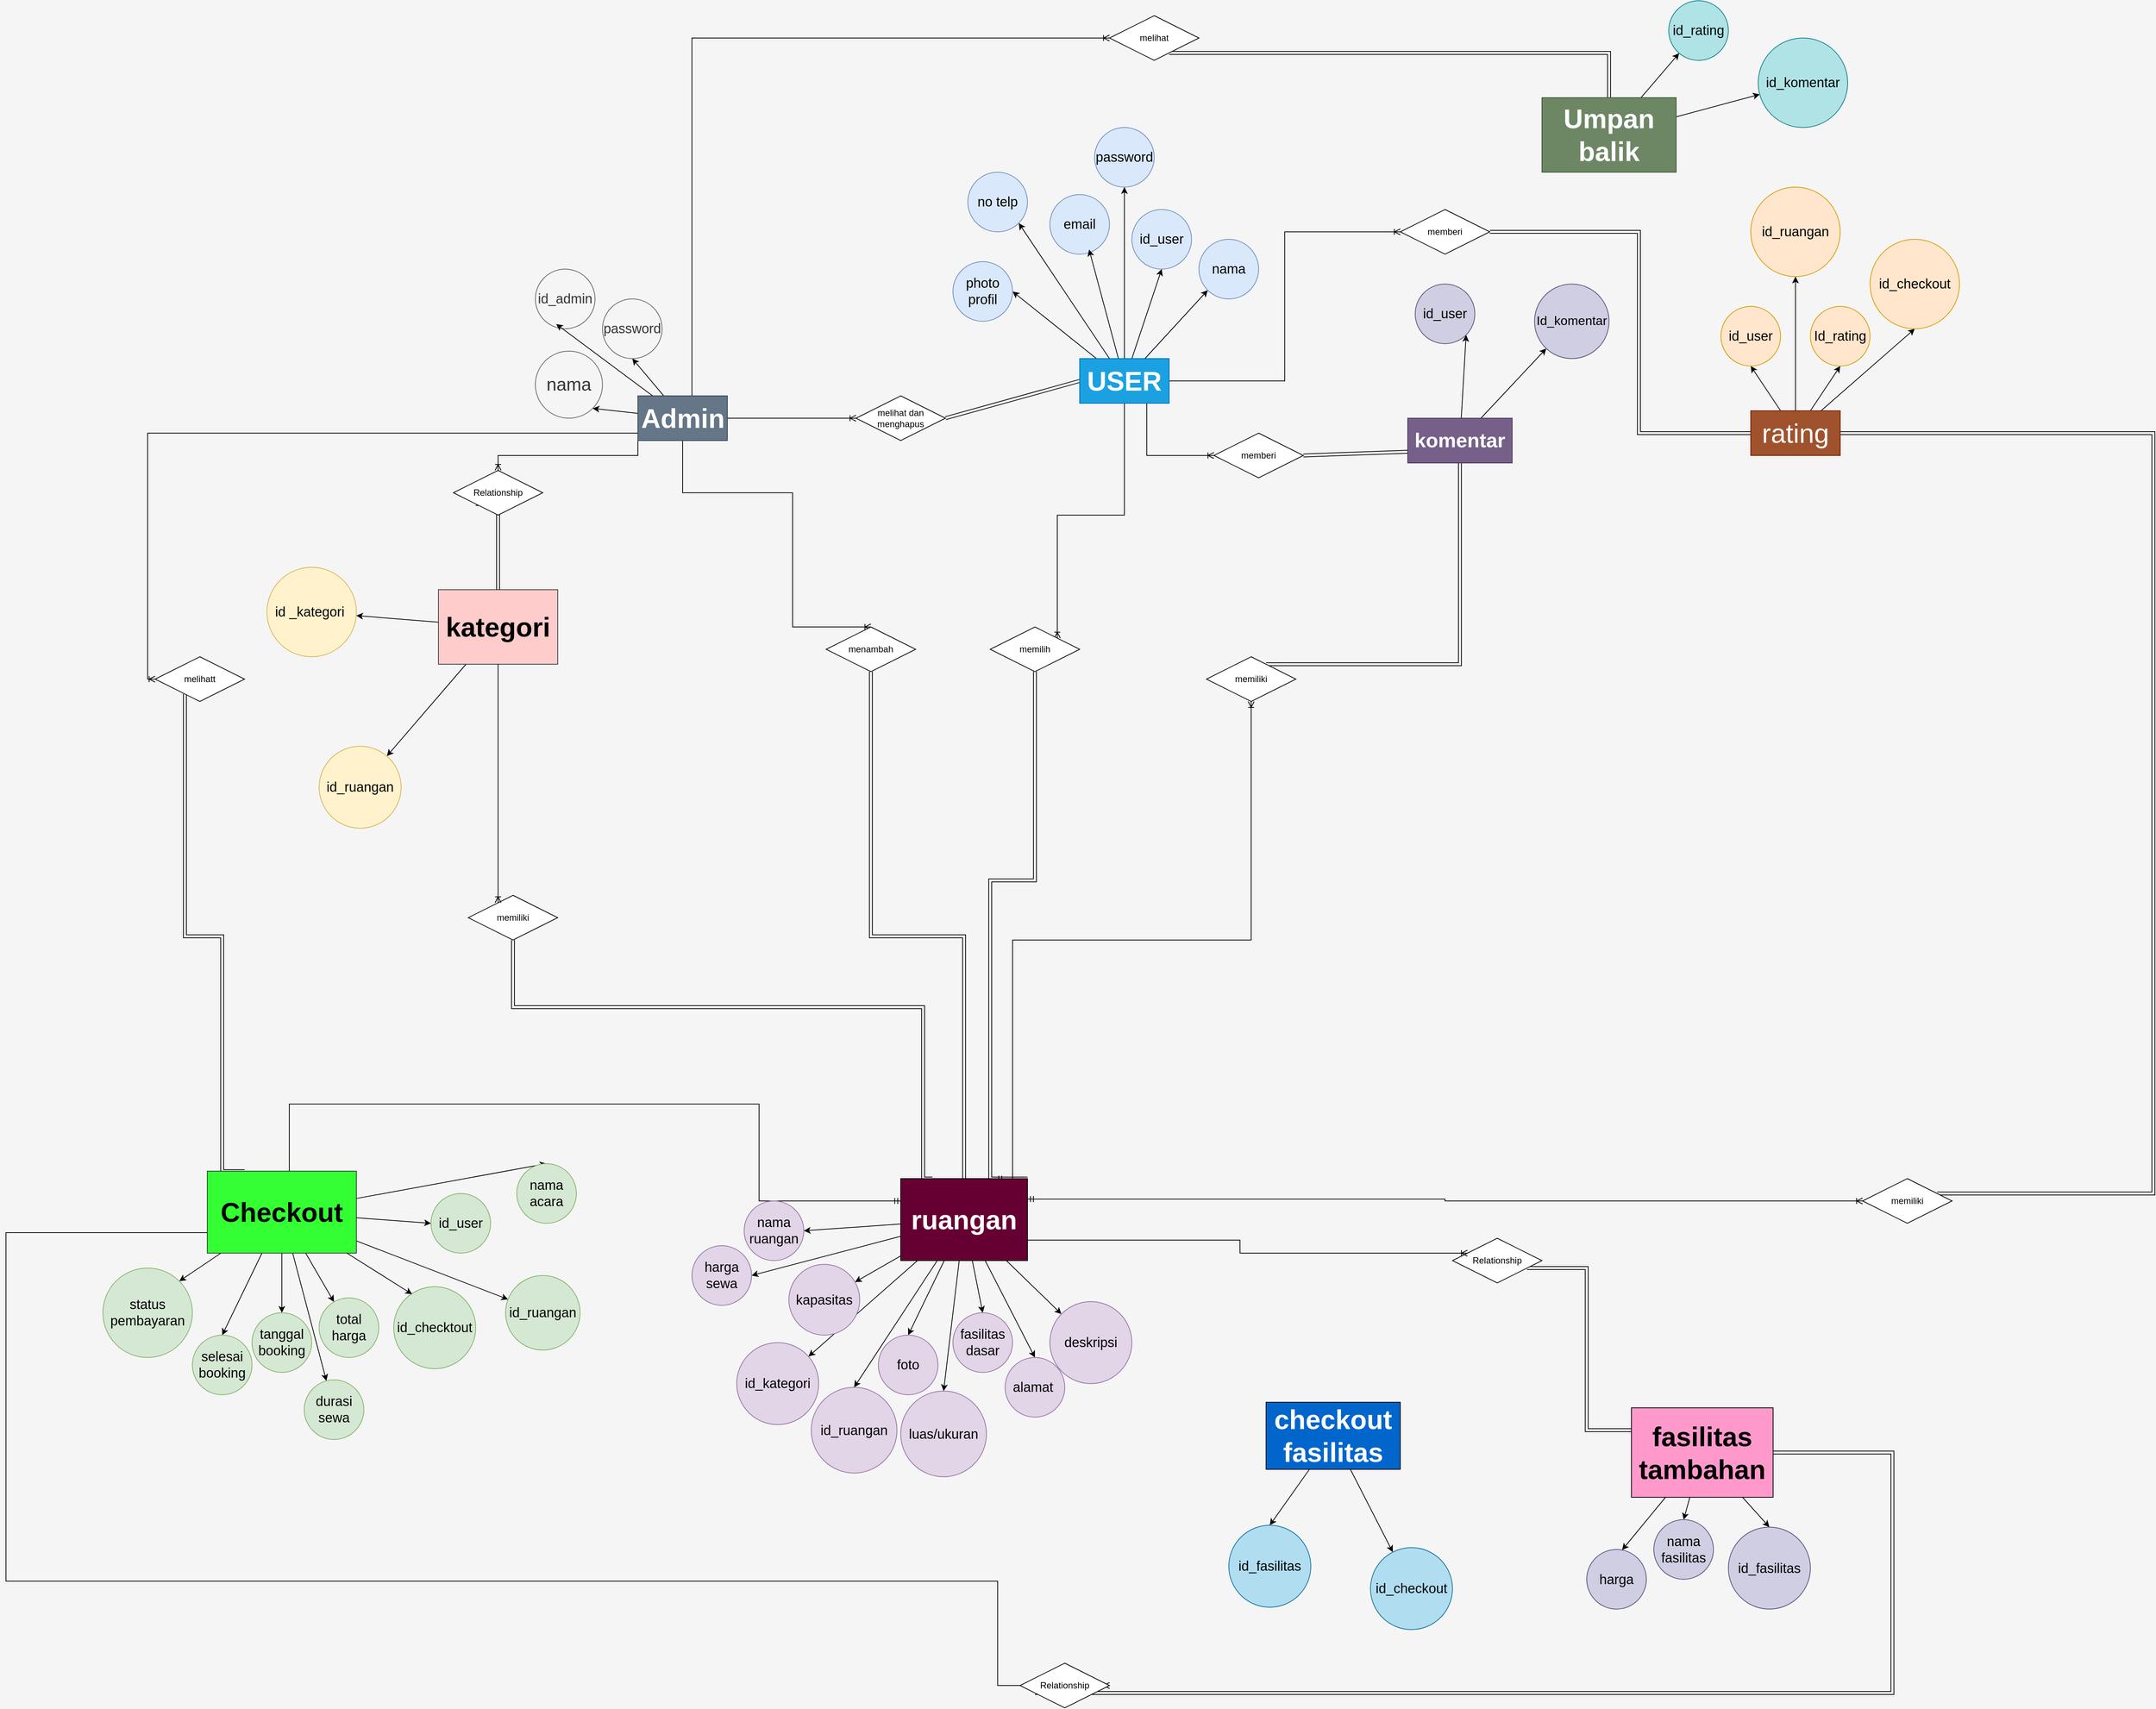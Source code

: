 <mxfile version="24.7.17">
  <diagram name="Halaman-1" id="oRl_ViCk-AsLNKTNDdXx">
    <mxGraphModel dx="17580" dy="9500" grid="1" gridSize="10" guides="1" tooltips="1" connect="1" arrows="1" fold="1" page="1" pageScale="1" pageWidth="850" pageHeight="1100" background="#F5F5F5" math="0" shadow="0">
      <root>
        <mxCell id="0" />
        <mxCell id="1" parent="0" />
        <mxCell id="XepmCDhu73pbpkh5oP49-106" value="" style="edgeStyle=orthogonalEdgeStyle;fontSize=12;html=1;endArrow=ERmandOne;startArrow=ERmandOne;rounded=0;entryX=0;entryY=0.5;entryDx=0;entryDy=0;" parent="1" source="XepmCDhu73pbpkh5oP49-36" target="XepmCDhu73pbpkh5oP49-19" edge="1">
          <mxGeometry width="100" height="100" relative="1" as="geometry">
            <mxPoint x="510" y="910" as="sourcePoint" />
            <mxPoint x="610" y="810" as="targetPoint" />
            <Array as="points">
              <mxPoint x="-350" y="1220" />
              <mxPoint x="-350" y="1090" />
              <mxPoint x="-980" y="1090" />
              <mxPoint x="-980" y="1235" />
            </Array>
          </mxGeometry>
        </mxCell>
        <mxCell id="XepmCDhu73pbpkh5oP49-107" value="" style="edgeStyle=orthogonalEdgeStyle;fontSize=12;html=1;endArrow=ERoneToMany;rounded=0;entryX=1;entryY=0.5;entryDx=0;entryDy=0;exitX=0;exitY=0.75;exitDx=0;exitDy=0;shape=link;" parent="1" source="6lT88n_EcfG6k4iZ9SRc-17" target="XepmCDhu73pbpkh5oP49-28" edge="1">
          <mxGeometry width="100" height="100" relative="1" as="geometry">
            <mxPoint x="510" y="1110" as="sourcePoint" />
            <mxPoint x="610" y="1010" as="targetPoint" />
            <Array as="points">
              <mxPoint x="1170" y="1880" />
              <mxPoint x="1170" y="1558" />
            </Array>
          </mxGeometry>
        </mxCell>
        <mxCell id="XepmCDhu73pbpkh5oP49-110" value="" style="edgeStyle=orthogonalEdgeStyle;fontSize=12;html=1;endArrow=ERoneToMany;rounded=0;exitX=0.5;exitY=1;exitDx=0;exitDy=0;entryX=0.25;entryY=0;entryDx=0;entryDy=0;shape=link;" parent="1" source="XepmCDhu73pbpkh5oP49-164" target="XepmCDhu73pbpkh5oP49-36" edge="1">
          <mxGeometry width="100" height="100" relative="1" as="geometry">
            <mxPoint x="-90" y="790" as="sourcePoint" />
            <mxPoint x="10" y="690" as="targetPoint" />
            <Array as="points">
              <mxPoint x="-680" y="960" />
              <mxPoint x="-130" y="960" />
              <mxPoint x="-130" y="1190" />
            </Array>
          </mxGeometry>
        </mxCell>
        <mxCell id="XepmCDhu73pbpkh5oP49-111" value="" style="edgeStyle=orthogonalEdgeStyle;fontSize=12;html=1;endArrow=ERoneToMany;rounded=0;exitX=0.5;exitY=1;exitDx=0;exitDy=0;entryX=0.5;entryY=0;entryDx=0;entryDy=0;shape=link;" parent="1" source="XepmCDhu73pbpkh5oP49-166" target="XepmCDhu73pbpkh5oP49-36" edge="1">
          <mxGeometry width="100" height="100" relative="1" as="geometry">
            <mxPoint x="-90" y="590" as="sourcePoint" />
            <mxPoint x="10" y="510" as="targetPoint" />
            <Array as="points">
              <mxPoint x="-200" y="530" />
              <mxPoint x="-200" y="865" />
              <mxPoint x="-195" y="865" />
            </Array>
          </mxGeometry>
        </mxCell>
        <mxCell id="XepmCDhu73pbpkh5oP49-112" value="" style="edgeStyle=orthogonalEdgeStyle;fontSize=12;html=1;endArrow=ERoneToMany;rounded=0;exitX=0.75;exitY=1;exitDx=0;exitDy=0;shape=link;" parent="1" source="XepmCDhu73pbpkh5oP49-148" edge="1" target="XepmCDhu73pbpkh5oP49-16">
          <mxGeometry width="100" height="100" relative="1" as="geometry">
            <mxPoint x="130" y="390" as="sourcePoint" />
            <mxPoint x="810" y="-140" as="targetPoint" />
          </mxGeometry>
        </mxCell>
        <mxCell id="XepmCDhu73pbpkh5oP49-113" value="" style="edgeStyle=orthogonalEdgeStyle;fontSize=12;html=1;endArrow=ERoneToMany;startArrow=ERmandOne;rounded=0;exitX=0.75;exitY=0;exitDx=0;exitDy=0;entryX=0.5;entryY=1;entryDx=0;entryDy=0;endFill=0;shape=link;" parent="1" source="XepmCDhu73pbpkh5oP49-152" target="XepmCDhu73pbpkh5oP49-8" edge="1">
          <mxGeometry width="100" height="100" relative="1" as="geometry">
            <mxPoint x="370" y="590" as="sourcePoint" />
            <mxPoint x="470" y="490" as="targetPoint" />
          </mxGeometry>
        </mxCell>
        <mxCell id="XepmCDhu73pbpkh5oP49-114" value="" style="edgeStyle=orthogonalEdgeStyle;fontSize=12;html=1;endArrow=ERoneToMany;startArrow=ERmandOne;rounded=0;exitX=1;exitY=0.25;exitDx=0;exitDy=0;entryX=0;entryY=0.5;entryDx=0;entryDy=0;endFill=0;shape=link;" parent="1" source="XepmCDhu73pbpkh5oP49-141" target="XepmCDhu73pbpkh5oP49-11" edge="1">
          <mxGeometry width="100" height="100" relative="1" as="geometry">
            <mxPoint x="370" y="590" as="sourcePoint" />
            <mxPoint x="470" y="490" as="targetPoint" />
            <Array as="points">
              <mxPoint x="1520" y="1210" />
              <mxPoint x="1520" y="190" />
            </Array>
          </mxGeometry>
        </mxCell>
        <mxCell id="XepmCDhu73pbpkh5oP49-115" value="" style="edgeStyle=orthogonalEdgeStyle;fontSize=12;html=1;endArrow=ERoneToMany;rounded=0;exitX=0.25;exitY=1;exitDx=0;exitDy=0;entryX=0.25;entryY=0;entryDx=0;entryDy=0;shape=link;" parent="1" source="XepmCDhu73pbpkh5oP49-155" target="XepmCDhu73pbpkh5oP49-19" edge="1">
          <mxGeometry width="100" height="100" relative="1" as="geometry">
            <mxPoint x="280" y="650" as="sourcePoint" />
            <mxPoint x="380" y="550" as="targetPoint" />
            <Array as="points">
              <mxPoint x="-1120" y="865" />
              <mxPoint x="-1070" y="865" />
              <mxPoint x="-1070" y="1180" />
            </Array>
          </mxGeometry>
        </mxCell>
        <mxCell id="XepmCDhu73pbpkh5oP49-119" value="" style="edgeStyle=orthogonalEdgeStyle;fontSize=12;html=1;endArrow=ERoneToMany;rounded=0;exitX=1;exitY=0.75;exitDx=0;exitDy=0;entryX=0;entryY=0.25;entryDx=0;entryDy=0;shape=link;" parent="1" source="6lT88n_EcfG6k4iZ9SRc-15" target="XepmCDhu73pbpkh5oP49-28" edge="1">
          <mxGeometry width="100" height="100" relative="1" as="geometry">
            <mxPoint x="120" y="1030" as="sourcePoint" />
            <mxPoint x="220" y="930" as="targetPoint" />
          </mxGeometry>
        </mxCell>
        <mxCell id="XepmCDhu73pbpkh5oP49-120" value="" style="fontSize=12;html=1;endArrow=ERoneToMany;rounded=0;exitX=1;exitY=0.5;exitDx=0;exitDy=0;entryX=0;entryY=0.75;entryDx=0;entryDy=0;shape=link;" parent="1" source="XepmCDhu73pbpkh5oP49-135" target="XepmCDhu73pbpkh5oP49-8" edge="1">
          <mxGeometry width="100" height="100" relative="1" as="geometry">
            <mxPoint x="440" y="200" as="sourcePoint" />
            <mxPoint x="635" y="180" as="targetPoint" />
          </mxGeometry>
        </mxCell>
        <mxCell id="XepmCDhu73pbpkh5oP49-121" value="" style="edgeStyle=orthogonalEdgeStyle;fontSize=12;html=1;endArrow=ERoneToMany;rounded=0;exitX=1;exitY=0.5;exitDx=0;exitDy=0;shape=link;entryX=0.5;entryY=1;entryDx=0;entryDy=0;" parent="1" source="XepmCDhu73pbpkh5oP49-136" target="XepmCDhu73pbpkh5oP49-11" edge="1">
          <mxGeometry width="100" height="100" relative="1" as="geometry">
            <mxPoint x="115.84" y="170.0" as="sourcePoint" />
            <mxPoint x="940" y="220" as="targetPoint" />
            <Array as="points">
              <mxPoint x="830" y="-80" />
              <mxPoint x="830" y="190" />
              <mxPoint x="1040" y="190" />
            </Array>
          </mxGeometry>
        </mxCell>
        <mxCell id="XepmCDhu73pbpkh5oP49-125" value="" style="fontSize=12;html=1;endArrow=ERoneToMany;rounded=0;exitX=1;exitY=0.5;exitDx=0;exitDy=0;entryX=0;entryY=0.5;entryDx=0;entryDy=0;shape=link;" parent="1" source="XepmCDhu73pbpkh5oP49-129" target="XepmCDhu73pbpkh5oP49-1" edge="1">
          <mxGeometry width="100" height="100" relative="1" as="geometry">
            <mxPoint x="-320" y="180" as="sourcePoint" />
            <mxPoint x="-220" y="80" as="targetPoint" />
          </mxGeometry>
        </mxCell>
        <mxCell id="XepmCDhu73pbpkh5oP49-128" value="" style="edgeStyle=orthogonalEdgeStyle;fontSize=12;html=1;endArrow=ERoneToMany;rounded=0;exitX=0.5;exitY=1;exitDx=0;exitDy=0;entryX=1;entryY=0;entryDx=0;entryDy=0;shape=link;" parent="1" source="XepmCDhu73pbpkh5oP49-143" target="XepmCDhu73pbpkh5oP49-36" edge="1">
          <mxGeometry width="100" height="100" relative="1" as="geometry">
            <mxPoint x="190" y="560" as="sourcePoint" />
            <mxPoint x="290" y="460" as="targetPoint" />
            <Array as="points">
              <mxPoint x="20" y="790" />
              <mxPoint x="-40" y="790" />
              <mxPoint x="-40" y="1190" />
            </Array>
          </mxGeometry>
        </mxCell>
        <mxCell id="XepmCDhu73pbpkh5oP49-142" value="" style="edgeStyle=orthogonalEdgeStyle;fontSize=12;html=1;endArrow=ERoneToMany;startArrow=ERmandOne;rounded=0;exitX=1;exitY=0.25;exitDx=0;exitDy=0;entryX=0;entryY=0.5;entryDx=0;entryDy=0;endFill=0;" parent="1" source="XepmCDhu73pbpkh5oP49-36" target="XepmCDhu73pbpkh5oP49-141" edge="1">
          <mxGeometry width="100" height="100" relative="1" as="geometry">
            <mxPoint x="-140" y="818" as="sourcePoint" />
            <mxPoint x="1010" y="460" as="targetPoint" />
          </mxGeometry>
        </mxCell>
        <mxCell id="XepmCDhu73pbpkh5oP49-141" value="memiliki" style="shape=rhombus;perimeter=rhombusPerimeter;whiteSpace=wrap;html=1;align=center;" parent="1" vertex="1">
          <mxGeometry x="1130" y="1190" width="120" height="60" as="geometry" />
        </mxCell>
        <mxCell id="XepmCDhu73pbpkh5oP49-149" value="" style="edgeStyle=orthogonalEdgeStyle;fontSize=12;html=1;endArrow=ERoneToMany;rounded=0;exitX=0.75;exitY=1;exitDx=0;exitDy=0;" parent="1" source="XepmCDhu73pbpkh5oP49-52" target="XepmCDhu73pbpkh5oP49-148" edge="1">
          <mxGeometry width="100" height="100" relative="1" as="geometry">
            <mxPoint x="-360" y="200" as="sourcePoint" />
            <mxPoint x="1100" y="700" as="targetPoint" />
            <Array as="points">
              <mxPoint x="-413" y="160" />
              <mxPoint x="-440" y="160" />
              <mxPoint x="-440" y="-340" />
            </Array>
          </mxGeometry>
        </mxCell>
        <mxCell id="XepmCDhu73pbpkh5oP49-148" value="melihat" style="shape=rhombus;perimeter=rhombusPerimeter;whiteSpace=wrap;html=1;align=center;" parent="1" vertex="1">
          <mxGeometry x="120" y="-370" width="120" height="60" as="geometry" />
        </mxCell>
        <mxCell id="6lT88n_EcfG6k4iZ9SRc-1" value="" style="fontSize=12;html=1;endArrow=ERoneToMany;rounded=0;exitX=1;exitY=0.5;exitDx=0;exitDy=0;entryX=0;entryY=0.5;entryDx=0;entryDy=0;" edge="1" parent="1" source="XepmCDhu73pbpkh5oP49-52" target="XepmCDhu73pbpkh5oP49-129">
          <mxGeometry width="100" height="100" relative="1" as="geometry">
            <mxPoint x="-330" y="170" as="sourcePoint" />
            <mxPoint x="100" y="150" as="targetPoint" />
          </mxGeometry>
        </mxCell>
        <mxCell id="XepmCDhu73pbpkh5oP49-129" value="melihat dan menghapus" style="shape=rhombus;perimeter=rhombusPerimeter;whiteSpace=wrap;html=1;align=center;" parent="1" vertex="1">
          <mxGeometry x="-220" y="140" width="120" height="60" as="geometry" />
        </mxCell>
        <mxCell id="XepmCDhu73pbpkh5oP49-135" value="memberi" style="shape=rhombus;perimeter=rhombusPerimeter;whiteSpace=wrap;html=1;align=center;" parent="1" vertex="1">
          <mxGeometry x="260" y="190" width="120" height="60" as="geometry" />
        </mxCell>
        <mxCell id="6lT88n_EcfG6k4iZ9SRc-4" value="" style="edgeStyle=orthogonalEdgeStyle;fontSize=12;html=1;endArrow=ERoneToMany;startArrow=ERmandOne;rounded=0;exitX=0.75;exitY=0;exitDx=0;exitDy=0;entryX=0.5;entryY=1;entryDx=0;entryDy=0;endFill=0;" edge="1" parent="1" source="XepmCDhu73pbpkh5oP49-36" target="XepmCDhu73pbpkh5oP49-152">
          <mxGeometry width="100" height="100" relative="1" as="geometry">
            <mxPoint x="-182" y="790" as="sourcePoint" />
            <mxPoint x="660" y="200" as="targetPoint" />
            <Array as="points">
              <mxPoint x="-10" y="1190" />
              <mxPoint x="-10" y="870" />
              <mxPoint x="310" y="870" />
            </Array>
          </mxGeometry>
        </mxCell>
        <mxCell id="XepmCDhu73pbpkh5oP49-152" value="memiliki" style="shape=rhombus;perimeter=rhombusPerimeter;whiteSpace=wrap;html=1;align=center;" parent="1" vertex="1">
          <mxGeometry x="250" y="490" width="120" height="60" as="geometry" />
        </mxCell>
        <mxCell id="XepmCDhu73pbpkh5oP49-136" value="memberi" style="shape=rhombus;perimeter=rhombusPerimeter;whiteSpace=wrap;html=1;align=center;" parent="1" vertex="1">
          <mxGeometry x="510" y="-110" width="120" height="60" as="geometry" />
        </mxCell>
        <mxCell id="6lT88n_EcfG6k4iZ9SRc-7" value="" style="edgeStyle=orthogonalEdgeStyle;fontSize=12;html=1;endArrow=ERoneToMany;rounded=0;exitX=0.75;exitY=1;exitDx=0;exitDy=0;entryX=0;entryY=0.5;entryDx=0;entryDy=0;" edge="1" parent="1" source="XepmCDhu73pbpkh5oP49-1" target="XepmCDhu73pbpkh5oP49-136">
          <mxGeometry width="100" height="100" relative="1" as="geometry">
            <mxPoint x="370" y="410" as="sourcePoint" />
            <mxPoint x="470" y="310" as="targetPoint" />
            <Array as="points">
              <mxPoint x="170" y="120" />
              <mxPoint x="355" y="120" />
              <mxPoint x="355" y="-80" />
            </Array>
          </mxGeometry>
        </mxCell>
        <mxCell id="6lT88n_EcfG6k4iZ9SRc-8" value="" style="edgeStyle=orthogonalEdgeStyle;fontSize=12;html=1;endArrow=ERoneToMany;rounded=0;exitX=0.25;exitY=1;exitDx=0;exitDy=0;entryX=0;entryY=0.5;entryDx=0;entryDy=0;" edge="1" parent="1" source="XepmCDhu73pbpkh5oP49-52" target="XepmCDhu73pbpkh5oP49-155">
          <mxGeometry width="100" height="100" relative="1" as="geometry">
            <mxPoint x="-420" y="200" as="sourcePoint" />
            <mxPoint x="300" y="600" as="targetPoint" />
            <Array as="points">
              <mxPoint x="-482" y="190" />
              <mxPoint x="-1170" y="190" />
              <mxPoint x="-1170" y="520" />
            </Array>
          </mxGeometry>
        </mxCell>
        <mxCell id="XepmCDhu73pbpkh5oP49-155" value="melihatt" style="shape=rhombus;perimeter=rhombusPerimeter;whiteSpace=wrap;html=1;align=center;" parent="1" vertex="1">
          <mxGeometry x="-1160" y="490" width="120" height="60" as="geometry" />
        </mxCell>
        <mxCell id="6lT88n_EcfG6k4iZ9SRc-9" value="" style="edgeStyle=orthogonalEdgeStyle;fontSize=12;html=1;endArrow=ERoneToMany;rounded=0;exitX=0.5;exitY=1;exitDx=0;exitDy=0;entryX=1;entryY=0;entryDx=0;entryDy=0;" edge="1" parent="1" source="XepmCDhu73pbpkh5oP49-1" target="XepmCDhu73pbpkh5oP49-143">
          <mxGeometry width="100" height="100" relative="1" as="geometry">
            <mxPoint x="160" y="180" as="sourcePoint" />
            <mxPoint x="-140" y="790" as="targetPoint" />
            <Array as="points" />
          </mxGeometry>
        </mxCell>
        <mxCell id="XepmCDhu73pbpkh5oP49-143" value="memilih" style="shape=rhombus;perimeter=rhombusPerimeter;whiteSpace=wrap;html=1;align=center;" parent="1" vertex="1">
          <mxGeometry x="-40" y="450" width="120" height="60" as="geometry" />
        </mxCell>
        <mxCell id="6lT88n_EcfG6k4iZ9SRc-11" value="" style="edgeStyle=orthogonalEdgeStyle;fontSize=12;html=1;endArrow=ERoneToMany;rounded=0;exitX=0.5;exitY=1;exitDx=0;exitDy=0;entryX=0.5;entryY=0;entryDx=0;entryDy=0;" edge="1" parent="1" source="XepmCDhu73pbpkh5oP49-52" target="XepmCDhu73pbpkh5oP49-166">
          <mxGeometry width="100" height="100" relative="1" as="geometry">
            <mxPoint x="-390" y="200" as="sourcePoint" />
            <mxPoint x="-225" y="790" as="targetPoint" />
            <Array as="points">
              <mxPoint x="-452" y="270" />
              <mxPoint x="-305" y="270" />
            </Array>
          </mxGeometry>
        </mxCell>
        <mxCell id="XepmCDhu73pbpkh5oP49-166" value="menambah" style="shape=rhombus;perimeter=rhombusPerimeter;whiteSpace=wrap;html=1;align=center;" parent="1" vertex="1">
          <mxGeometry x="-260" y="450" width="120" height="60" as="geometry" />
        </mxCell>
        <mxCell id="XepmCDhu73pbpkh5oP49-164" value="memiliki" style="shape=rhombus;perimeter=rhombusPerimeter;whiteSpace=wrap;html=1;align=center;" parent="1" vertex="1">
          <mxGeometry x="-740" y="810" width="120" height="60" as="geometry" />
        </mxCell>
        <mxCell id="6lT88n_EcfG6k4iZ9SRc-14" value="" style="edgeStyle=orthogonalEdgeStyle;fontSize=12;html=1;endArrow=ERoneToMany;rounded=0;exitX=0;exitY=1;exitDx=0;exitDy=0;entryX=0.5;entryY=0;entryDx=0;entryDy=0;" edge="1" parent="1" source="XepmCDhu73pbpkh5oP49-52" target="6lT88n_EcfG6k4iZ9SRc-13">
          <mxGeometry width="100" height="100" relative="1" as="geometry">
            <mxPoint x="-450" y="200" as="sourcePoint" />
            <mxPoint x="-560" y="420" as="targetPoint" />
            <Array as="points" />
          </mxGeometry>
        </mxCell>
        <mxCell id="6lT88n_EcfG6k4iZ9SRc-15" value="Relationship" style="shape=rhombus;perimeter=rhombusPerimeter;whiteSpace=wrap;html=1;align=center;" vertex="1" parent="1">
          <mxGeometry x="580" y="1270" width="120" height="60" as="geometry" />
        </mxCell>
        <mxCell id="6lT88n_EcfG6k4iZ9SRc-18" value="" style="edgeStyle=orthogonalEdgeStyle;fontSize=12;html=1;endArrow=ERoneToMany;rounded=0;entryX=1;entryY=0.5;entryDx=0;entryDy=0;exitX=0;exitY=0.75;exitDx=0;exitDy=0;" edge="1" parent="1" source="XepmCDhu73pbpkh5oP49-19" target="6lT88n_EcfG6k4iZ9SRc-17">
          <mxGeometry width="100" height="100" relative="1" as="geometry">
            <mxPoint x="820" y="993" as="sourcePoint" />
            <mxPoint x="340" y="980" as="targetPoint" />
            <Array as="points">
              <mxPoint x="-1360" y="1263" />
              <mxPoint x="-1360" y="1730" />
              <mxPoint x="-30" y="1730" />
              <mxPoint x="-30" y="1870" />
            </Array>
          </mxGeometry>
        </mxCell>
        <mxCell id="6lT88n_EcfG6k4iZ9SRc-17" value="Relationship" style="shape=rhombus;perimeter=rhombusPerimeter;whiteSpace=wrap;html=1;align=center;" vertex="1" parent="1">
          <mxGeometry y="1840" width="120" height="60" as="geometry" />
        </mxCell>
        <mxCell id="6lT88n_EcfG6k4iZ9SRc-19" value="" style="group" vertex="1" connectable="0" parent="1">
          <mxGeometry x="-650" y="-20" width="300" height="220" as="geometry" />
        </mxCell>
        <mxCell id="XepmCDhu73pbpkh5oP49-58" style="rounded=0;orthogonalLoop=1;jettySize=auto;html=1;entryX=1;entryY=1;entryDx=0;entryDy=0;" parent="6lT88n_EcfG6k4iZ9SRc-19" source="XepmCDhu73pbpkh5oP49-52" target="XepmCDhu73pbpkh5oP49-55" edge="1">
          <mxGeometry relative="1" as="geometry" />
        </mxCell>
        <mxCell id="XepmCDhu73pbpkh5oP49-60" style="rounded=0;orthogonalLoop=1;jettySize=auto;html=1;entryX=0.5;entryY=1;entryDx=0;entryDy=0;" parent="6lT88n_EcfG6k4iZ9SRc-19" source="XepmCDhu73pbpkh5oP49-52" target="XepmCDhu73pbpkh5oP49-54" edge="1">
          <mxGeometry relative="1" as="geometry" />
        </mxCell>
        <mxCell id="XepmCDhu73pbpkh5oP49-52" value="&lt;font style=&quot;font-size: 36px;&quot;&gt;&lt;b&gt;Admin&lt;/b&gt;&lt;/font&gt;" style="rounded=0;whiteSpace=wrap;html=1;fillColor=#647687;strokeColor=#314354;fontColor=#ffffff;" parent="6lT88n_EcfG6k4iZ9SRc-19" vertex="1">
          <mxGeometry x="137.5" y="160" width="120" height="60" as="geometry" />
        </mxCell>
        <mxCell id="XepmCDhu73pbpkh5oP49-53" value="&lt;font style=&quot;font-size: 18px;&quot;&gt;id_admin&lt;/font&gt;" style="ellipse;whiteSpace=wrap;html=1;aspect=fixed;fillColor=#f5f5f5;fontColor=#333333;strokeColor=#666666;" parent="6lT88n_EcfG6k4iZ9SRc-19" vertex="1">
          <mxGeometry y="-10" width="80" height="80" as="geometry" />
        </mxCell>
        <mxCell id="XepmCDhu73pbpkh5oP49-54" value="&lt;font style=&quot;font-size: 18px;&quot;&gt;password&lt;/font&gt;" style="ellipse;whiteSpace=wrap;html=1;aspect=fixed;fillColor=#f5f5f5;fontColor=#333333;strokeColor=#666666;" parent="6lT88n_EcfG6k4iZ9SRc-19" vertex="1">
          <mxGeometry x="90" y="30" width="80" height="80" as="geometry" />
        </mxCell>
        <mxCell id="XepmCDhu73pbpkh5oP49-55" value="&lt;font style=&quot;font-size: 24px;&quot;&gt;nama&lt;/font&gt;" style="ellipse;whiteSpace=wrap;html=1;aspect=fixed;fillColor=#f5f5f5;strokeColor=#666666;fontColor=#333333;" parent="6lT88n_EcfG6k4iZ9SRc-19" vertex="1">
          <mxGeometry y="100" width="90" height="90" as="geometry" />
        </mxCell>
        <mxCell id="XepmCDhu73pbpkh5oP49-59" style="rounded=0;orthogonalLoop=1;jettySize=auto;html=1;entryX=0.349;entryY=0.921;entryDx=0;entryDy=0;entryPerimeter=0;" parent="6lT88n_EcfG6k4iZ9SRc-19" source="XepmCDhu73pbpkh5oP49-52" target="XepmCDhu73pbpkh5oP49-53" edge="1">
          <mxGeometry relative="1" as="geometry" />
        </mxCell>
        <mxCell id="6lT88n_EcfG6k4iZ9SRc-20" value="" style="group" vertex="1" connectable="0" parent="1">
          <mxGeometry x="-90" y="-220" width="410" height="370" as="geometry" />
        </mxCell>
        <mxCell id="XepmCDhu73pbpkh5oP49-61" style="rounded=0;orthogonalLoop=1;jettySize=auto;html=1;entryX=1;entryY=1;entryDx=0;entryDy=0;" parent="6lT88n_EcfG6k4iZ9SRc-20" source="XepmCDhu73pbpkh5oP49-1" target="XepmCDhu73pbpkh5oP49-5" edge="1">
          <mxGeometry relative="1" as="geometry" />
        </mxCell>
        <mxCell id="XepmCDhu73pbpkh5oP49-63" style="rounded=0;orthogonalLoop=1;jettySize=auto;html=1;entryX=0.5;entryY=1;entryDx=0;entryDy=0;" parent="6lT88n_EcfG6k4iZ9SRc-20" source="XepmCDhu73pbpkh5oP49-1" target="XepmCDhu73pbpkh5oP49-2" edge="1">
          <mxGeometry relative="1" as="geometry" />
        </mxCell>
        <mxCell id="XepmCDhu73pbpkh5oP49-64" style="rounded=0;orthogonalLoop=1;jettySize=auto;html=1;entryX=0;entryY=1;entryDx=0;entryDy=0;" parent="6lT88n_EcfG6k4iZ9SRc-20" source="XepmCDhu73pbpkh5oP49-1" target="XepmCDhu73pbpkh5oP49-3" edge="1">
          <mxGeometry relative="1" as="geometry" />
        </mxCell>
        <mxCell id="XepmCDhu73pbpkh5oP49-65" style="rounded=0;orthogonalLoop=1;jettySize=auto;html=1;entryX=0.5;entryY=1;entryDx=0;entryDy=0;" parent="6lT88n_EcfG6k4iZ9SRc-20" source="XepmCDhu73pbpkh5oP49-1" target="XepmCDhu73pbpkh5oP49-6" edge="1">
          <mxGeometry relative="1" as="geometry" />
        </mxCell>
        <mxCell id="XepmCDhu73pbpkh5oP49-66" style="rounded=0;orthogonalLoop=1;jettySize=auto;html=1;entryX=1;entryY=0.5;entryDx=0;entryDy=0;" parent="6lT88n_EcfG6k4iZ9SRc-20" source="XepmCDhu73pbpkh5oP49-1" target="XepmCDhu73pbpkh5oP49-7" edge="1">
          <mxGeometry relative="1" as="geometry" />
        </mxCell>
        <mxCell id="XepmCDhu73pbpkh5oP49-2" value="&lt;font style=&quot;font-size: 18px;&quot;&gt;id_user&lt;/font&gt;" style="ellipse;whiteSpace=wrap;html=1;aspect=fixed;fillColor=#dae8fc;strokeColor=#6c8ebf;" parent="6lT88n_EcfG6k4iZ9SRc-20" vertex="1">
          <mxGeometry x="240" y="110" width="80" height="80" as="geometry" />
        </mxCell>
        <mxCell id="XepmCDhu73pbpkh5oP49-3" value="&lt;font style=&quot;font-size: 18px;&quot;&gt;nama&lt;/font&gt;" style="ellipse;whiteSpace=wrap;html=1;aspect=fixed;fillColor=#dae8fc;strokeColor=#6c8ebf;" parent="6lT88n_EcfG6k4iZ9SRc-20" vertex="1">
          <mxGeometry x="330" y="150" width="80" height="80" as="geometry" />
        </mxCell>
        <mxCell id="XepmCDhu73pbpkh5oP49-4" value="&lt;font style=&quot;font-size: 18px;&quot;&gt;email&lt;/font&gt;" style="ellipse;whiteSpace=wrap;html=1;aspect=fixed;fillColor=#dae8fc;strokeColor=#6c8ebf;" parent="6lT88n_EcfG6k4iZ9SRc-20" vertex="1">
          <mxGeometry x="130" y="90" width="80" height="80" as="geometry" />
        </mxCell>
        <mxCell id="XepmCDhu73pbpkh5oP49-5" value="&lt;font style=&quot;font-size: 18px;&quot;&gt;no telp&lt;/font&gt;" style="ellipse;whiteSpace=wrap;html=1;aspect=fixed;fillColor=#dae8fc;strokeColor=#6c8ebf;" parent="6lT88n_EcfG6k4iZ9SRc-20" vertex="1">
          <mxGeometry x="20" y="60" width="80" height="80" as="geometry" />
        </mxCell>
        <mxCell id="XepmCDhu73pbpkh5oP49-6" value="&lt;font style=&quot;font-size: 18px;&quot;&gt;password&lt;/font&gt;" style="ellipse;whiteSpace=wrap;html=1;aspect=fixed;fillColor=#dae8fc;strokeColor=#6c8ebf;" parent="6lT88n_EcfG6k4iZ9SRc-20" vertex="1">
          <mxGeometry x="190" width="80" height="80" as="geometry" />
        </mxCell>
        <mxCell id="XepmCDhu73pbpkh5oP49-7" value="&lt;font style=&quot;font-size: 18px;&quot;&gt;photo&lt;/font&gt; &lt;font style=&quot;font-size: 18px;&quot;&gt;profil&lt;/font&gt;" style="ellipse;whiteSpace=wrap;html=1;aspect=fixed;fillColor=#dae8fc;strokeColor=#6c8ebf;" parent="6lT88n_EcfG6k4iZ9SRc-20" vertex="1">
          <mxGeometry y="180" width="80" height="80" as="geometry" />
        </mxCell>
        <mxCell id="XepmCDhu73pbpkh5oP49-62" style="rounded=0;orthogonalLoop=1;jettySize=auto;html=1;entryX=0.658;entryY=0.922;entryDx=0;entryDy=0;entryPerimeter=0;" parent="6lT88n_EcfG6k4iZ9SRc-20" source="XepmCDhu73pbpkh5oP49-1" target="XepmCDhu73pbpkh5oP49-4" edge="1">
          <mxGeometry relative="1" as="geometry" />
        </mxCell>
        <mxCell id="6lT88n_EcfG6k4iZ9SRc-3" value="" style="edgeStyle=orthogonalEdgeStyle;fontSize=12;html=1;endArrow=ERoneToMany;rounded=0;exitX=1;exitY=0.5;exitDx=0;exitDy=0;entryX=0;entryY=0.5;entryDx=0;entryDy=0;" edge="1" parent="6lT88n_EcfG6k4iZ9SRc-20" source="XepmCDhu73pbpkh5oP49-1" target="XepmCDhu73pbpkh5oP49-135">
          <mxGeometry width="100" height="100" relative="1" as="geometry">
            <mxPoint x="320" y="410" as="sourcePoint" />
            <mxPoint x="420" y="310" as="targetPoint" />
            <Array as="points">
              <mxPoint x="260" y="340" />
              <mxPoint x="260" y="440" />
            </Array>
          </mxGeometry>
        </mxCell>
        <mxCell id="XepmCDhu73pbpkh5oP49-1" value="&lt;span style=&quot;font-size: 36px;&quot;&gt;&lt;b&gt;USER&lt;/b&gt;&lt;/span&gt;" style="rounded=0;whiteSpace=wrap;html=1;fillColor=#1ba1e2;strokeColor=#006EAF;fontColor=#ffffff;" parent="6lT88n_EcfG6k4iZ9SRc-20" vertex="1">
          <mxGeometry x="170" y="310" width="120" height="60" as="geometry" />
        </mxCell>
        <mxCell id="6lT88n_EcfG6k4iZ9SRc-21" value="" style="group" vertex="1" connectable="0" parent="1">
          <mxGeometry x="520" y="-10" width="270" height="240" as="geometry" />
        </mxCell>
        <mxCell id="XepmCDhu73pbpkh5oP49-67" style="rounded=0;orthogonalLoop=1;jettySize=auto;html=1;entryX=1;entryY=1;entryDx=0;entryDy=0;" parent="6lT88n_EcfG6k4iZ9SRc-21" source="XepmCDhu73pbpkh5oP49-8" target="XepmCDhu73pbpkh5oP49-9" edge="1">
          <mxGeometry relative="1" as="geometry" />
        </mxCell>
        <mxCell id="XepmCDhu73pbpkh5oP49-68" style="rounded=0;orthogonalLoop=1;jettySize=auto;html=1;" parent="6lT88n_EcfG6k4iZ9SRc-21" source="XepmCDhu73pbpkh5oP49-8" target="XepmCDhu73pbpkh5oP49-10" edge="1">
          <mxGeometry relative="1" as="geometry" />
        </mxCell>
        <mxCell id="XepmCDhu73pbpkh5oP49-8" value="&lt;font style=&quot;font-size: 27px;&quot;&gt;&lt;b&gt;komentar&lt;/b&gt;&lt;/font&gt;" style="rounded=0;whiteSpace=wrap;html=1;fillColor=#76608a;fontColor=#ffffff;strokeColor=#432D57;" parent="6lT88n_EcfG6k4iZ9SRc-21" vertex="1">
          <mxGeometry y="180" width="140" height="60" as="geometry" />
        </mxCell>
        <mxCell id="XepmCDhu73pbpkh5oP49-9" value="&lt;font style=&quot;font-size: 18px;&quot;&gt;id_user&lt;/font&gt;" style="ellipse;whiteSpace=wrap;html=1;aspect=fixed;fillColor=#d0cee2;strokeColor=#56517e;" parent="6lT88n_EcfG6k4iZ9SRc-21" vertex="1">
          <mxGeometry x="10" width="80" height="80" as="geometry" />
        </mxCell>
        <mxCell id="XepmCDhu73pbpkh5oP49-10" value="&lt;font style=&quot;font-size: 17px;&quot;&gt;Id_komentar&lt;/font&gt;" style="ellipse;whiteSpace=wrap;html=1;aspect=fixed;fillColor=#d0cee2;strokeColor=#56517e;" parent="6lT88n_EcfG6k4iZ9SRc-21" vertex="1">
          <mxGeometry x="170" width="100" height="100" as="geometry" />
        </mxCell>
        <mxCell id="6lT88n_EcfG6k4iZ9SRc-24" value="" style="group" vertex="1" connectable="0" parent="1">
          <mxGeometry x="940" y="-140" width="320" height="360" as="geometry" />
        </mxCell>
        <mxCell id="XepmCDhu73pbpkh5oP49-69" style="rounded=0;orthogonalLoop=1;jettySize=auto;html=1;entryX=0.5;entryY=1;entryDx=0;entryDy=0;" parent="6lT88n_EcfG6k4iZ9SRc-24" source="XepmCDhu73pbpkh5oP49-11" target="XepmCDhu73pbpkh5oP49-12" edge="1">
          <mxGeometry relative="1" as="geometry" />
        </mxCell>
        <mxCell id="XepmCDhu73pbpkh5oP49-70" style="rounded=0;orthogonalLoop=1;jettySize=auto;html=1;entryX=0.5;entryY=1;entryDx=0;entryDy=0;" parent="6lT88n_EcfG6k4iZ9SRc-24" source="XepmCDhu73pbpkh5oP49-11" target="XepmCDhu73pbpkh5oP49-14" edge="1">
          <mxGeometry relative="1" as="geometry" />
        </mxCell>
        <mxCell id="XepmCDhu73pbpkh5oP49-71" style="rounded=0;orthogonalLoop=1;jettySize=auto;html=1;entryX=0.5;entryY=1;entryDx=0;entryDy=0;" parent="6lT88n_EcfG6k4iZ9SRc-24" source="XepmCDhu73pbpkh5oP49-11" target="XepmCDhu73pbpkh5oP49-13" edge="1">
          <mxGeometry relative="1" as="geometry" />
        </mxCell>
        <mxCell id="XepmCDhu73pbpkh5oP49-72" style="rounded=0;orthogonalLoop=1;jettySize=auto;html=1;entryX=0.5;entryY=1;entryDx=0;entryDy=0;" parent="6lT88n_EcfG6k4iZ9SRc-24" source="XepmCDhu73pbpkh5oP49-11" target="XepmCDhu73pbpkh5oP49-15" edge="1">
          <mxGeometry relative="1" as="geometry" />
        </mxCell>
        <mxCell id="XepmCDhu73pbpkh5oP49-11" value="&lt;font style=&quot;font-size: 36px;&quot;&gt;rating&lt;/font&gt;" style="rounded=0;whiteSpace=wrap;html=1;fillColor=#a0522d;fontColor=#ffffff;strokeColor=#6D1F00;" parent="6lT88n_EcfG6k4iZ9SRc-24" vertex="1">
          <mxGeometry x="40" y="300" width="120" height="60" as="geometry" />
        </mxCell>
        <mxCell id="XepmCDhu73pbpkh5oP49-12" value="&lt;font style=&quot;font-size: 18px;&quot;&gt;Id_rating&lt;/font&gt;" style="ellipse;whiteSpace=wrap;html=1;aspect=fixed;fillColor=#ffe6cc;strokeColor=#d79b00;" parent="6lT88n_EcfG6k4iZ9SRc-24" vertex="1">
          <mxGeometry x="120" y="160" width="80" height="80" as="geometry" />
        </mxCell>
        <mxCell id="XepmCDhu73pbpkh5oP49-13" value="&lt;font style=&quot;font-size: 18px;&quot;&gt;id_user&lt;/font&gt;" style="ellipse;whiteSpace=wrap;html=1;aspect=fixed;fillColor=#ffe6cc;strokeColor=#d79b00;" parent="6lT88n_EcfG6k4iZ9SRc-24" vertex="1">
          <mxGeometry y="160" width="80" height="80" as="geometry" />
        </mxCell>
        <mxCell id="XepmCDhu73pbpkh5oP49-14" value="&lt;font style=&quot;font-size: 18px;&quot;&gt;id_ruangan&lt;/font&gt;" style="ellipse;whiteSpace=wrap;html=1;aspect=fixed;fillColor=#ffe6cc;strokeColor=#d79b00;" parent="6lT88n_EcfG6k4iZ9SRc-24" vertex="1">
          <mxGeometry x="40" width="120" height="120" as="geometry" />
        </mxCell>
        <mxCell id="XepmCDhu73pbpkh5oP49-15" value="&lt;font style=&quot;font-size: 18px;&quot;&gt;id_checkout&lt;/font&gt;" style="ellipse;whiteSpace=wrap;html=1;aspect=fixed;fillColor=#ffe6cc;strokeColor=#d79b00;" parent="6lT88n_EcfG6k4iZ9SRc-24" vertex="1">
          <mxGeometry x="200" y="70" width="120" height="120" as="geometry" />
        </mxCell>
        <mxCell id="6lT88n_EcfG6k4iZ9SRc-25" value="" style="group" vertex="1" connectable="0" parent="1">
          <mxGeometry x="700" y="-390" width="410" height="230" as="geometry" />
        </mxCell>
        <mxCell id="XepmCDhu73pbpkh5oP49-73" style="rounded=0;orthogonalLoop=1;jettySize=auto;html=1;" parent="6lT88n_EcfG6k4iZ9SRc-25" source="XepmCDhu73pbpkh5oP49-16" target="XepmCDhu73pbpkh5oP49-17" edge="1">
          <mxGeometry relative="1" as="geometry" />
        </mxCell>
        <mxCell id="XepmCDhu73pbpkh5oP49-74" style="rounded=0;orthogonalLoop=1;jettySize=auto;html=1;" parent="6lT88n_EcfG6k4iZ9SRc-25" source="XepmCDhu73pbpkh5oP49-16" target="XepmCDhu73pbpkh5oP49-18" edge="1">
          <mxGeometry relative="1" as="geometry" />
        </mxCell>
        <mxCell id="XepmCDhu73pbpkh5oP49-16" value="&lt;font style=&quot;font-size: 36px;&quot;&gt;&lt;b&gt;Umpan balik&lt;/b&gt;&lt;/font&gt;" style="rounded=0;whiteSpace=wrap;html=1;fillColor=#6d8764;fontColor=#ffffff;strokeColor=#3A5431;" parent="6lT88n_EcfG6k4iZ9SRc-25" vertex="1">
          <mxGeometry y="130" width="180" height="100" as="geometry" />
        </mxCell>
        <mxCell id="XepmCDhu73pbpkh5oP49-17" value="&lt;font style=&quot;font-size: 18px;&quot;&gt;id_rating&lt;/font&gt;" style="ellipse;whiteSpace=wrap;html=1;aspect=fixed;fillColor=#b0e3e6;strokeColor=#0e8088;" parent="6lT88n_EcfG6k4iZ9SRc-25" vertex="1">
          <mxGeometry x="170" width="80" height="80" as="geometry" />
        </mxCell>
        <mxCell id="XepmCDhu73pbpkh5oP49-18" value="&lt;font style=&quot;font-size: 18px;&quot;&gt;id_komentar&lt;/font&gt;" style="ellipse;whiteSpace=wrap;html=1;aspect=fixed;fillColor=#b0e3e6;strokeColor=#0e8088;" parent="6lT88n_EcfG6k4iZ9SRc-25" vertex="1">
          <mxGeometry x="290" y="50" width="120" height="120" as="geometry" />
        </mxCell>
        <mxCell id="6lT88n_EcfG6k4iZ9SRc-26" value="" style="group" vertex="1" connectable="0" parent="1">
          <mxGeometry x="-440" y="1190" width="590" height="400" as="geometry" />
        </mxCell>
        <mxCell id="XepmCDhu73pbpkh5oP49-90" style="rounded=0;orthogonalLoop=1;jettySize=auto;html=1;" parent="6lT88n_EcfG6k4iZ9SRc-26" source="XepmCDhu73pbpkh5oP49-36" target="XepmCDhu73pbpkh5oP49-44" edge="1">
          <mxGeometry relative="1" as="geometry" />
        </mxCell>
        <mxCell id="XepmCDhu73pbpkh5oP49-91" style="rounded=0;orthogonalLoop=1;jettySize=auto;html=1;entryX=0.5;entryY=0;entryDx=0;entryDy=0;" parent="6lT88n_EcfG6k4iZ9SRc-26" source="XepmCDhu73pbpkh5oP49-36" target="XepmCDhu73pbpkh5oP49-41" edge="1">
          <mxGeometry relative="1" as="geometry" />
        </mxCell>
        <mxCell id="XepmCDhu73pbpkh5oP49-92" style="rounded=0;orthogonalLoop=1;jettySize=auto;html=1;entryX=0.5;entryY=0;entryDx=0;entryDy=0;" parent="6lT88n_EcfG6k4iZ9SRc-26" source="XepmCDhu73pbpkh5oP49-36" target="XepmCDhu73pbpkh5oP49-37" edge="1">
          <mxGeometry relative="1" as="geometry" />
        </mxCell>
        <mxCell id="XepmCDhu73pbpkh5oP49-93" style="rounded=0;orthogonalLoop=1;jettySize=auto;html=1;" parent="6lT88n_EcfG6k4iZ9SRc-26" source="XepmCDhu73pbpkh5oP49-36" target="XepmCDhu73pbpkh5oP49-38" edge="1">
          <mxGeometry relative="1" as="geometry" />
        </mxCell>
        <mxCell id="XepmCDhu73pbpkh5oP49-94" style="rounded=0;orthogonalLoop=1;jettySize=auto;html=1;entryX=0.5;entryY=0;entryDx=0;entryDy=0;" parent="6lT88n_EcfG6k4iZ9SRc-26" source="XepmCDhu73pbpkh5oP49-36" target="XepmCDhu73pbpkh5oP49-43" edge="1">
          <mxGeometry relative="1" as="geometry" />
        </mxCell>
        <mxCell id="XepmCDhu73pbpkh5oP49-95" style="rounded=0;orthogonalLoop=1;jettySize=auto;html=1;entryX=0.5;entryY=0;entryDx=0;entryDy=0;" parent="6lT88n_EcfG6k4iZ9SRc-26" source="XepmCDhu73pbpkh5oP49-36" target="XepmCDhu73pbpkh5oP49-47" edge="1">
          <mxGeometry relative="1" as="geometry" />
        </mxCell>
        <mxCell id="XepmCDhu73pbpkh5oP49-96" style="rounded=0;orthogonalLoop=1;jettySize=auto;html=1;entryX=0.5;entryY=0;entryDx=0;entryDy=0;" parent="6lT88n_EcfG6k4iZ9SRc-26" source="XepmCDhu73pbpkh5oP49-36" target="XepmCDhu73pbpkh5oP49-42" edge="1">
          <mxGeometry relative="1" as="geometry" />
        </mxCell>
        <mxCell id="XepmCDhu73pbpkh5oP49-97" style="rounded=0;orthogonalLoop=1;jettySize=auto;html=1;" parent="6lT88n_EcfG6k4iZ9SRc-26" source="XepmCDhu73pbpkh5oP49-36" target="XepmCDhu73pbpkh5oP49-45" edge="1">
          <mxGeometry relative="1" as="geometry" />
        </mxCell>
        <mxCell id="XepmCDhu73pbpkh5oP49-98" style="rounded=0;orthogonalLoop=1;jettySize=auto;html=1;entryX=1;entryY=0.5;entryDx=0;entryDy=0;" parent="6lT88n_EcfG6k4iZ9SRc-26" source="XepmCDhu73pbpkh5oP49-36" target="XepmCDhu73pbpkh5oP49-48" edge="1">
          <mxGeometry relative="1" as="geometry" />
        </mxCell>
        <mxCell id="XepmCDhu73pbpkh5oP49-99" style="rounded=0;orthogonalLoop=1;jettySize=auto;html=1;entryX=1;entryY=0.5;entryDx=0;entryDy=0;" parent="6lT88n_EcfG6k4iZ9SRc-26" source="XepmCDhu73pbpkh5oP49-36" target="XepmCDhu73pbpkh5oP49-46" edge="1">
          <mxGeometry relative="1" as="geometry" />
        </mxCell>
        <mxCell id="XepmCDhu73pbpkh5oP49-36" value="&lt;font color=&quot;#ffffff&quot; style=&quot;font-size: 36px;&quot;&gt;&lt;b&gt;ruangan&lt;/b&gt;&lt;/font&gt;" style="rounded=0;whiteSpace=wrap;html=1;fillColor=#660033;" parent="6lT88n_EcfG6k4iZ9SRc-26" vertex="1">
          <mxGeometry x="280" width="170" height="110" as="geometry" />
        </mxCell>
        <mxCell id="XepmCDhu73pbpkh5oP49-37" value="&lt;font style=&quot;font-size: 18px;&quot;&gt;id_ruangan&lt;/font&gt;" style="ellipse;whiteSpace=wrap;html=1;aspect=fixed;fillColor=#e1d5e7;strokeColor=#9673a6;" parent="6lT88n_EcfG6k4iZ9SRc-26" vertex="1">
          <mxGeometry x="160" y="280" width="115" height="115" as="geometry" />
        </mxCell>
        <mxCell id="XepmCDhu73pbpkh5oP49-38" value="&lt;font style=&quot;font-size: 18px;&quot;&gt;kapasitas&lt;/font&gt;" style="ellipse;whiteSpace=wrap;html=1;aspect=fixed;fillColor=#e1d5e7;strokeColor=#9673a6;" parent="6lT88n_EcfG6k4iZ9SRc-26" vertex="1">
          <mxGeometry x="130" y="115" width="95" height="95" as="geometry" />
        </mxCell>
        <mxCell id="XepmCDhu73pbpkh5oP49-41" value="&lt;font style=&quot;font-size: 18px;&quot;&gt;luas/ukuran&lt;/font&gt;" style="ellipse;whiteSpace=wrap;html=1;aspect=fixed;fillColor=#e1d5e7;strokeColor=#9673a6;" parent="6lT88n_EcfG6k4iZ9SRc-26" vertex="1">
          <mxGeometry x="280" y="285" width="115" height="115" as="geometry" />
        </mxCell>
        <mxCell id="XepmCDhu73pbpkh5oP49-42" value="&lt;font style=&quot;font-size: 18px;&quot;&gt;fasilitas dasar&lt;/font&gt;" style="ellipse;whiteSpace=wrap;html=1;aspect=fixed;fillColor=#e1d5e7;strokeColor=#9673a6;" parent="6lT88n_EcfG6k4iZ9SRc-26" vertex="1">
          <mxGeometry x="350" y="180" width="80" height="80" as="geometry" />
        </mxCell>
        <mxCell id="XepmCDhu73pbpkh5oP49-43" value="&lt;font style=&quot;font-size: 18px;&quot;&gt;foto&lt;/font&gt;" style="ellipse;whiteSpace=wrap;html=1;aspect=fixed;fillColor=#e1d5e7;strokeColor=#9673a6;" parent="6lT88n_EcfG6k4iZ9SRc-26" vertex="1">
          <mxGeometry x="250" y="210" width="80" height="80" as="geometry" />
        </mxCell>
        <mxCell id="XepmCDhu73pbpkh5oP49-44" value="&lt;font style=&quot;font-size: 18px;&quot;&gt;deskripsi&lt;/font&gt;" style="ellipse;whiteSpace=wrap;html=1;aspect=fixed;fillColor=#e1d5e7;strokeColor=#9673a6;" parent="6lT88n_EcfG6k4iZ9SRc-26" vertex="1">
          <mxGeometry x="480" y="165" width="110" height="110" as="geometry" />
        </mxCell>
        <mxCell id="XepmCDhu73pbpkh5oP49-45" value="&lt;font style=&quot;font-size: 18px;&quot;&gt;id_kategori&lt;/font&gt;" style="ellipse;whiteSpace=wrap;html=1;aspect=fixed;fillColor=#e1d5e7;strokeColor=#9673a6;" parent="6lT88n_EcfG6k4iZ9SRc-26" vertex="1">
          <mxGeometry x="60" y="220" width="110" height="110" as="geometry" />
        </mxCell>
        <mxCell id="XepmCDhu73pbpkh5oP49-46" value="&lt;font style=&quot;font-size: 18px;&quot;&gt;harga sewa&lt;/font&gt;" style="ellipse;whiteSpace=wrap;html=1;aspect=fixed;fillColor=#e1d5e7;strokeColor=#9673a6;" parent="6lT88n_EcfG6k4iZ9SRc-26" vertex="1">
          <mxGeometry y="90" width="80" height="80" as="geometry" />
        </mxCell>
        <mxCell id="XepmCDhu73pbpkh5oP49-47" value="&lt;font style=&quot;font-size: 18px;&quot;&gt;alamat&amp;nbsp;&lt;/font&gt;" style="ellipse;whiteSpace=wrap;html=1;aspect=fixed;fillColor=#e1d5e7;strokeColor=#9673a6;" parent="6lT88n_EcfG6k4iZ9SRc-26" vertex="1">
          <mxGeometry x="420" y="240" width="80" height="80" as="geometry" />
        </mxCell>
        <mxCell id="XepmCDhu73pbpkh5oP49-48" value="&lt;font style=&quot;font-size: 18px;&quot;&gt;nama ruangan&lt;/font&gt;" style="ellipse;whiteSpace=wrap;html=1;aspect=fixed;fillColor=#e1d5e7;strokeColor=#9673a6;" parent="6lT88n_EcfG6k4iZ9SRc-26" vertex="1">
          <mxGeometry x="70" y="30" width="80" height="80" as="geometry" />
        </mxCell>
        <mxCell id="6lT88n_EcfG6k4iZ9SRc-16" value="" style="edgeStyle=orthogonalEdgeStyle;fontSize=12;html=1;endArrow=ERoneToMany;rounded=0;exitX=1;exitY=0.75;exitDx=0;exitDy=0;entryX=0;entryY=0.25;entryDx=0;entryDy=0;" edge="1" parent="6lT88n_EcfG6k4iZ9SRc-26" source="XepmCDhu73pbpkh5oP49-36" target="6lT88n_EcfG6k4iZ9SRc-15">
          <mxGeometry width="100" height="100" relative="1" as="geometry">
            <mxPoint x="450" y="83" as="sourcePoint" />
            <mxPoint x="740" y="160" as="targetPoint" />
          </mxGeometry>
        </mxCell>
        <mxCell id="6lT88n_EcfG6k4iZ9SRc-27" value="" style="group" vertex="1" connectable="0" parent="1">
          <mxGeometry x="-1010" y="350" width="390" height="370" as="geometry" />
        </mxCell>
        <mxCell id="XepmCDhu73pbpkh5oP49-100" style="rounded=0;orthogonalLoop=1;jettySize=auto;html=1;" parent="6lT88n_EcfG6k4iZ9SRc-27" source="XepmCDhu73pbpkh5oP49-49" target="XepmCDhu73pbpkh5oP49-50" edge="1">
          <mxGeometry relative="1" as="geometry" />
        </mxCell>
        <mxCell id="XepmCDhu73pbpkh5oP49-101" style="rounded=0;orthogonalLoop=1;jettySize=auto;html=1;" parent="6lT88n_EcfG6k4iZ9SRc-27" source="XepmCDhu73pbpkh5oP49-49" target="XepmCDhu73pbpkh5oP49-51" edge="1">
          <mxGeometry relative="1" as="geometry" />
        </mxCell>
        <mxCell id="XepmCDhu73pbpkh5oP49-49" value="&lt;font style=&quot;font-size: 36px;&quot;&gt;&lt;b&gt;kategori&lt;/b&gt;&lt;/font&gt;" style="rounded=0;whiteSpace=wrap;html=1;fillColor=#ffcccc;strokeColor=#36393d;" parent="6lT88n_EcfG6k4iZ9SRc-27" vertex="1">
          <mxGeometry x="230" y="50" width="160" height="100" as="geometry" />
        </mxCell>
        <mxCell id="XepmCDhu73pbpkh5oP49-50" value="&lt;font style=&quot;font-size: 18px;&quot;&gt;id _kategori&amp;nbsp;&lt;/font&gt;" style="ellipse;whiteSpace=wrap;html=1;aspect=fixed;fillColor=#fff2cc;strokeColor=#d6b656;" parent="6lT88n_EcfG6k4iZ9SRc-27" vertex="1">
          <mxGeometry y="20" width="120" height="120" as="geometry" />
        </mxCell>
        <mxCell id="XepmCDhu73pbpkh5oP49-51" value="&lt;font style=&quot;font-size: 18px;&quot;&gt;id_ruangan&lt;/font&gt;" style="ellipse;whiteSpace=wrap;html=1;aspect=fixed;fillColor=#fff2cc;strokeColor=#d6b656;" parent="6lT88n_EcfG6k4iZ9SRc-27" vertex="1">
          <mxGeometry x="70" y="260" width="110" height="110" as="geometry" />
        </mxCell>
        <mxCell id="XepmCDhu73pbpkh5oP49-118" value="" style="edgeStyle=elbowEdgeStyle;fontSize=12;html=1;endArrow=ERoneToMany;rounded=0;exitX=0;exitY=1;exitDx=0;exitDy=0;entryX=0.5;entryY=0;entryDx=0;entryDy=0;shape=link;" parent="6lT88n_EcfG6k4iZ9SRc-27" source="6lT88n_EcfG6k4iZ9SRc-13" target="XepmCDhu73pbpkh5oP49-49" edge="1">
          <mxGeometry width="100" height="100" relative="1" as="geometry">
            <mxPoint x="700" y="-20" as="sourcePoint" />
            <mxPoint x="800" y="-120" as="targetPoint" />
            <Array as="points">
              <mxPoint x="310" />
            </Array>
          </mxGeometry>
        </mxCell>
        <mxCell id="6lT88n_EcfG6k4iZ9SRc-12" value="" style="edgeStyle=orthogonalEdgeStyle;fontSize=12;html=1;endArrow=ERoneToMany;rounded=0;exitX=0.5;exitY=1;exitDx=0;exitDy=0;entryX=0.25;entryY=0;entryDx=0;entryDy=0;" edge="1" parent="6lT88n_EcfG6k4iZ9SRc-27" source="XepmCDhu73pbpkh5oP49-49" target="XepmCDhu73pbpkh5oP49-164">
          <mxGeometry width="100" height="100" relative="1" as="geometry">
            <mxPoint x="310" y="150" as="sourcePoint" />
            <mxPoint x="603" y="420" as="targetPoint" />
          </mxGeometry>
        </mxCell>
        <mxCell id="6lT88n_EcfG6k4iZ9SRc-13" value="Relationship" style="shape=rhombus;perimeter=rhombusPerimeter;whiteSpace=wrap;html=1;align=center;" vertex="1" parent="1">
          <mxGeometry x="-760" y="240" width="120" height="60" as="geometry" />
        </mxCell>
        <mxCell id="6lT88n_EcfG6k4iZ9SRc-28" value="" style="group" vertex="1" connectable="0" parent="1">
          <mxGeometry x="-1230" y="1170" width="640" height="370" as="geometry" />
        </mxCell>
        <mxCell id="XepmCDhu73pbpkh5oP49-75" style="rounded=0;orthogonalLoop=1;jettySize=auto;html=1;entryX=0;entryY=0.5;entryDx=0;entryDy=0;" parent="6lT88n_EcfG6k4iZ9SRc-28" source="XepmCDhu73pbpkh5oP49-19" target="XepmCDhu73pbpkh5oP49-20" edge="1">
          <mxGeometry relative="1" as="geometry" />
        </mxCell>
        <mxCell id="XepmCDhu73pbpkh5oP49-76" style="rounded=0;orthogonalLoop=1;jettySize=auto;html=1;" parent="6lT88n_EcfG6k4iZ9SRc-28" source="XepmCDhu73pbpkh5oP49-19" target="XepmCDhu73pbpkh5oP49-21" edge="1">
          <mxGeometry relative="1" as="geometry" />
        </mxCell>
        <mxCell id="XepmCDhu73pbpkh5oP49-78" style="rounded=0;orthogonalLoop=1;jettySize=auto;html=1;entryX=0.5;entryY=0;entryDx=0;entryDy=0;" parent="6lT88n_EcfG6k4iZ9SRc-28" source="XepmCDhu73pbpkh5oP49-19" target="XepmCDhu73pbpkh5oP49-22" edge="1">
          <mxGeometry relative="1" as="geometry" />
        </mxCell>
        <mxCell id="XepmCDhu73pbpkh5oP49-79" style="rounded=0;orthogonalLoop=1;jettySize=auto;html=1;" parent="6lT88n_EcfG6k4iZ9SRc-28" source="XepmCDhu73pbpkh5oP49-19" target="XepmCDhu73pbpkh5oP49-24" edge="1">
          <mxGeometry relative="1" as="geometry" />
        </mxCell>
        <mxCell id="XepmCDhu73pbpkh5oP49-80" style="rounded=0;orthogonalLoop=1;jettySize=auto;html=1;" parent="6lT88n_EcfG6k4iZ9SRc-28" source="XepmCDhu73pbpkh5oP49-19" target="XepmCDhu73pbpkh5oP49-27" edge="1">
          <mxGeometry relative="1" as="geometry" />
        </mxCell>
        <mxCell id="XepmCDhu73pbpkh5oP49-82" style="rounded=0;orthogonalLoop=1;jettySize=auto;html=1;entryX=0.5;entryY=0;entryDx=0;entryDy=0;" parent="6lT88n_EcfG6k4iZ9SRc-28" source="XepmCDhu73pbpkh5oP49-19" target="XepmCDhu73pbpkh5oP49-26" edge="1">
          <mxGeometry relative="1" as="geometry" />
        </mxCell>
        <mxCell id="XepmCDhu73pbpkh5oP49-83" style="rounded=0;orthogonalLoop=1;jettySize=auto;html=1;entryX=0.5;entryY=0;entryDx=0;entryDy=0;" parent="6lT88n_EcfG6k4iZ9SRc-28" source="XepmCDhu73pbpkh5oP49-19" target="XepmCDhu73pbpkh5oP49-25" edge="1">
          <mxGeometry relative="1" as="geometry" />
        </mxCell>
        <mxCell id="XepmCDhu73pbpkh5oP49-84" style="rounded=0;orthogonalLoop=1;jettySize=auto;html=1;entryX=1;entryY=0;entryDx=0;entryDy=0;" parent="6lT88n_EcfG6k4iZ9SRc-28" source="XepmCDhu73pbpkh5oP49-19" target="XepmCDhu73pbpkh5oP49-23" edge="1">
          <mxGeometry relative="1" as="geometry" />
        </mxCell>
        <mxCell id="XepmCDhu73pbpkh5oP49-19" value="&lt;b&gt;&lt;font style=&quot;font-size: 36px;&quot;&gt;Checkout&lt;/font&gt;&lt;/b&gt;" style="rounded=0;whiteSpace=wrap;html=1;fillColor=#33FF33;strokeColor=#36393d;" parent="6lT88n_EcfG6k4iZ9SRc-28" vertex="1">
          <mxGeometry x="140" y="10" width="200" height="110" as="geometry" />
        </mxCell>
        <mxCell id="XepmCDhu73pbpkh5oP49-20" value="&lt;font style=&quot;font-size: 18px;&quot;&gt;id_user&lt;/font&gt;" style="ellipse;whiteSpace=wrap;html=1;aspect=fixed;fillColor=#d5e8d4;strokeColor=#82b366;" parent="6lT88n_EcfG6k4iZ9SRc-28" vertex="1">
          <mxGeometry x="440" y="40" width="80" height="80" as="geometry" />
        </mxCell>
        <mxCell id="XepmCDhu73pbpkh5oP49-21" value="&lt;font style=&quot;font-size: 18px;&quot;&gt;id_ruangan&lt;/font&gt;" style="ellipse;whiteSpace=wrap;html=1;aspect=fixed;fillColor=#d5e8d4;strokeColor=#82b366;" parent="6lT88n_EcfG6k4iZ9SRc-28" vertex="1">
          <mxGeometry x="540" y="150" width="100" height="100" as="geometry" />
        </mxCell>
        <mxCell id="XepmCDhu73pbpkh5oP49-22" value="&lt;font style=&quot;font-size: 18px;&quot;&gt;nama acara&lt;/font&gt;" style="ellipse;whiteSpace=wrap;html=1;aspect=fixed;fillColor=#d5e8d4;strokeColor=#82b366;" parent="6lT88n_EcfG6k4iZ9SRc-28" vertex="1">
          <mxGeometry x="555" width="80" height="80" as="geometry" />
        </mxCell>
        <mxCell id="XepmCDhu73pbpkh5oP49-23" value="&lt;font style=&quot;font-size: 18px;&quot;&gt;status pembayaran&lt;/font&gt;" style="ellipse;whiteSpace=wrap;html=1;aspect=fixed;fillColor=#d5e8d4;strokeColor=#82b366;" parent="6lT88n_EcfG6k4iZ9SRc-28" vertex="1">
          <mxGeometry y="140" width="120" height="120" as="geometry" />
        </mxCell>
        <mxCell id="XepmCDhu73pbpkh5oP49-24" value="&lt;font style=&quot;font-size: 18px;&quot;&gt;total harga&lt;/font&gt;" style="ellipse;whiteSpace=wrap;html=1;aspect=fixed;fillColor=#d5e8d4;strokeColor=#82b366;" parent="6lT88n_EcfG6k4iZ9SRc-28" vertex="1">
          <mxGeometry x="290" y="180" width="80" height="80" as="geometry" />
        </mxCell>
        <mxCell id="XepmCDhu73pbpkh5oP49-25" value="&lt;font style=&quot;font-size: 18px;&quot;&gt;selesai booking&lt;/font&gt;" style="ellipse;whiteSpace=wrap;html=1;aspect=fixed;fillColor=#d5e8d4;strokeColor=#82b366;" parent="6lT88n_EcfG6k4iZ9SRc-28" vertex="1">
          <mxGeometry x="120" y="230" width="80" height="80" as="geometry" />
        </mxCell>
        <mxCell id="XepmCDhu73pbpkh5oP49-26" value="&lt;font style=&quot;font-size: 18px;&quot;&gt;tanggal booking&lt;/font&gt;" style="ellipse;whiteSpace=wrap;html=1;aspect=fixed;fillColor=#d5e8d4;strokeColor=#82b366;" parent="6lT88n_EcfG6k4iZ9SRc-28" vertex="1">
          <mxGeometry x="200" y="200" width="80" height="80" as="geometry" />
        </mxCell>
        <mxCell id="XepmCDhu73pbpkh5oP49-27" value="&lt;font style=&quot;font-size: 18px;&quot;&gt;durasi sewa&lt;/font&gt;" style="ellipse;whiteSpace=wrap;html=1;aspect=fixed;fillColor=#d5e8d4;strokeColor=#82b366;" parent="6lT88n_EcfG6k4iZ9SRc-28" vertex="1">
          <mxGeometry x="270" y="290" width="80" height="80" as="geometry" />
        </mxCell>
        <mxCell id="XepmCDhu73pbpkh5oP49-32" value="&lt;font style=&quot;font-size: 18px;&quot;&gt;id_checktout&lt;/font&gt;" style="ellipse;whiteSpace=wrap;html=1;aspect=fixed;fillColor=#d5e8d4;strokeColor=#82b366;" parent="6lT88n_EcfG6k4iZ9SRc-28" vertex="1">
          <mxGeometry x="390" y="165" width="110" height="110" as="geometry" />
        </mxCell>
        <mxCell id="XepmCDhu73pbpkh5oP49-77" style="rounded=0;orthogonalLoop=1;jettySize=auto;html=1;entryX=0.224;entryY=0.091;entryDx=0;entryDy=0;entryPerimeter=0;" parent="6lT88n_EcfG6k4iZ9SRc-28" source="XepmCDhu73pbpkh5oP49-19" target="XepmCDhu73pbpkh5oP49-32" edge="1">
          <mxGeometry relative="1" as="geometry" />
        </mxCell>
        <mxCell id="6lT88n_EcfG6k4iZ9SRc-29" value="" style="group" vertex="1" connectable="0" parent="1">
          <mxGeometry x="280" y="1490" width="300" height="305" as="geometry" />
        </mxCell>
        <mxCell id="XepmCDhu73pbpkh5oP49-85" style="rounded=0;orthogonalLoop=1;jettySize=auto;html=1;entryX=0.5;entryY=0;entryDx=0;entryDy=0;" parent="6lT88n_EcfG6k4iZ9SRc-29" source="XepmCDhu73pbpkh5oP49-33" target="XepmCDhu73pbpkh5oP49-35" edge="1">
          <mxGeometry relative="1" as="geometry" />
        </mxCell>
        <mxCell id="XepmCDhu73pbpkh5oP49-86" style="rounded=0;orthogonalLoop=1;jettySize=auto;html=1;" parent="6lT88n_EcfG6k4iZ9SRc-29" source="XepmCDhu73pbpkh5oP49-33" target="XepmCDhu73pbpkh5oP49-34" edge="1">
          <mxGeometry relative="1" as="geometry" />
        </mxCell>
        <mxCell id="XepmCDhu73pbpkh5oP49-33" value="&lt;font color=&quot;#ffffff&quot; style=&quot;font-size: 36px;&quot;&gt;&lt;b&gt;checkout fasilitas&lt;/b&gt;&lt;/font&gt;" style="rounded=0;whiteSpace=wrap;html=1;fillColor=#0066CC;" parent="6lT88n_EcfG6k4iZ9SRc-29" vertex="1">
          <mxGeometry x="50" width="180" height="90" as="geometry" />
        </mxCell>
        <mxCell id="XepmCDhu73pbpkh5oP49-34" value="&lt;font style=&quot;font-size: 18px;&quot;&gt;id_checkout&lt;/font&gt;" style="ellipse;whiteSpace=wrap;html=1;aspect=fixed;fillColor=#b1ddf0;strokeColor=#10739e;" parent="6lT88n_EcfG6k4iZ9SRc-29" vertex="1">
          <mxGeometry x="190" y="195" width="110" height="110" as="geometry" />
        </mxCell>
        <mxCell id="XepmCDhu73pbpkh5oP49-35" value="&lt;font style=&quot;font-size: 18px;&quot;&gt;id_fasilitas&lt;/font&gt;" style="ellipse;whiteSpace=wrap;html=1;aspect=fixed;fillColor=#b1ddf0;strokeColor=#10739e;" parent="6lT88n_EcfG6k4iZ9SRc-29" vertex="1">
          <mxGeometry y="165" width="110" height="110" as="geometry" />
        </mxCell>
        <mxCell id="6lT88n_EcfG6k4iZ9SRc-30" value="" style="group" vertex="1" connectable="0" parent="1">
          <mxGeometry x="760" y="1497.5" width="300" height="270" as="geometry" />
        </mxCell>
        <mxCell id="XepmCDhu73pbpkh5oP49-88" style="rounded=0;orthogonalLoop=1;jettySize=auto;html=1;entryX=0.5;entryY=0;entryDx=0;entryDy=0;" parent="6lT88n_EcfG6k4iZ9SRc-30" source="XepmCDhu73pbpkh5oP49-28" target="XepmCDhu73pbpkh5oP49-30" edge="1">
          <mxGeometry relative="1" as="geometry" />
        </mxCell>
        <mxCell id="XepmCDhu73pbpkh5oP49-89" style="rounded=0;orthogonalLoop=1;jettySize=auto;html=1;entryX=0.5;entryY=0;entryDx=0;entryDy=0;" parent="6lT88n_EcfG6k4iZ9SRc-30" source="XepmCDhu73pbpkh5oP49-28" target="XepmCDhu73pbpkh5oP49-29" edge="1">
          <mxGeometry relative="1" as="geometry" />
        </mxCell>
        <mxCell id="XepmCDhu73pbpkh5oP49-28" value="&lt;b&gt;&lt;font style=&quot;font-size: 36px;&quot;&gt;fasilitas tambahan&lt;/font&gt;&lt;/b&gt;" style="rounded=0;whiteSpace=wrap;html=1;fillColor=#FF99CC;" parent="6lT88n_EcfG6k4iZ9SRc-30" vertex="1">
          <mxGeometry x="60" width="190" height="120" as="geometry" />
        </mxCell>
        <mxCell id="XepmCDhu73pbpkh5oP49-29" value="&lt;font style=&quot;font-size: 18px;&quot;&gt;nama fasilitas&lt;/font&gt;" style="ellipse;whiteSpace=wrap;html=1;aspect=fixed;fillColor=#d0cee2;strokeColor=#56517e;" parent="6lT88n_EcfG6k4iZ9SRc-30" vertex="1">
          <mxGeometry x="90" y="150" width="80" height="80" as="geometry" />
        </mxCell>
        <mxCell id="XepmCDhu73pbpkh5oP49-30" value="&lt;font style=&quot;font-size: 18px;&quot;&gt;id_fasilitas&lt;/font&gt;" style="ellipse;whiteSpace=wrap;html=1;aspect=fixed;fillColor=#d0cee2;strokeColor=#56517e;" parent="6lT88n_EcfG6k4iZ9SRc-30" vertex="1">
          <mxGeometry x="190" y="160" width="110" height="110" as="geometry" />
        </mxCell>
        <mxCell id="XepmCDhu73pbpkh5oP49-31" value="&lt;font style=&quot;font-size: 18px;&quot;&gt;harga&lt;/font&gt;" style="ellipse;whiteSpace=wrap;html=1;aspect=fixed;fillColor=#d0cee2;strokeColor=#56517e;" parent="6lT88n_EcfG6k4iZ9SRc-30" vertex="1">
          <mxGeometry y="190" width="80" height="80" as="geometry" />
        </mxCell>
        <mxCell id="XepmCDhu73pbpkh5oP49-87" style="rounded=0;orthogonalLoop=1;jettySize=auto;html=1;entryX=0.593;entryY=0.01;entryDx=0;entryDy=0;entryPerimeter=0;" parent="6lT88n_EcfG6k4iZ9SRc-30" source="XepmCDhu73pbpkh5oP49-28" target="XepmCDhu73pbpkh5oP49-31" edge="1">
          <mxGeometry relative="1" as="geometry" />
        </mxCell>
      </root>
    </mxGraphModel>
  </diagram>
</mxfile>
